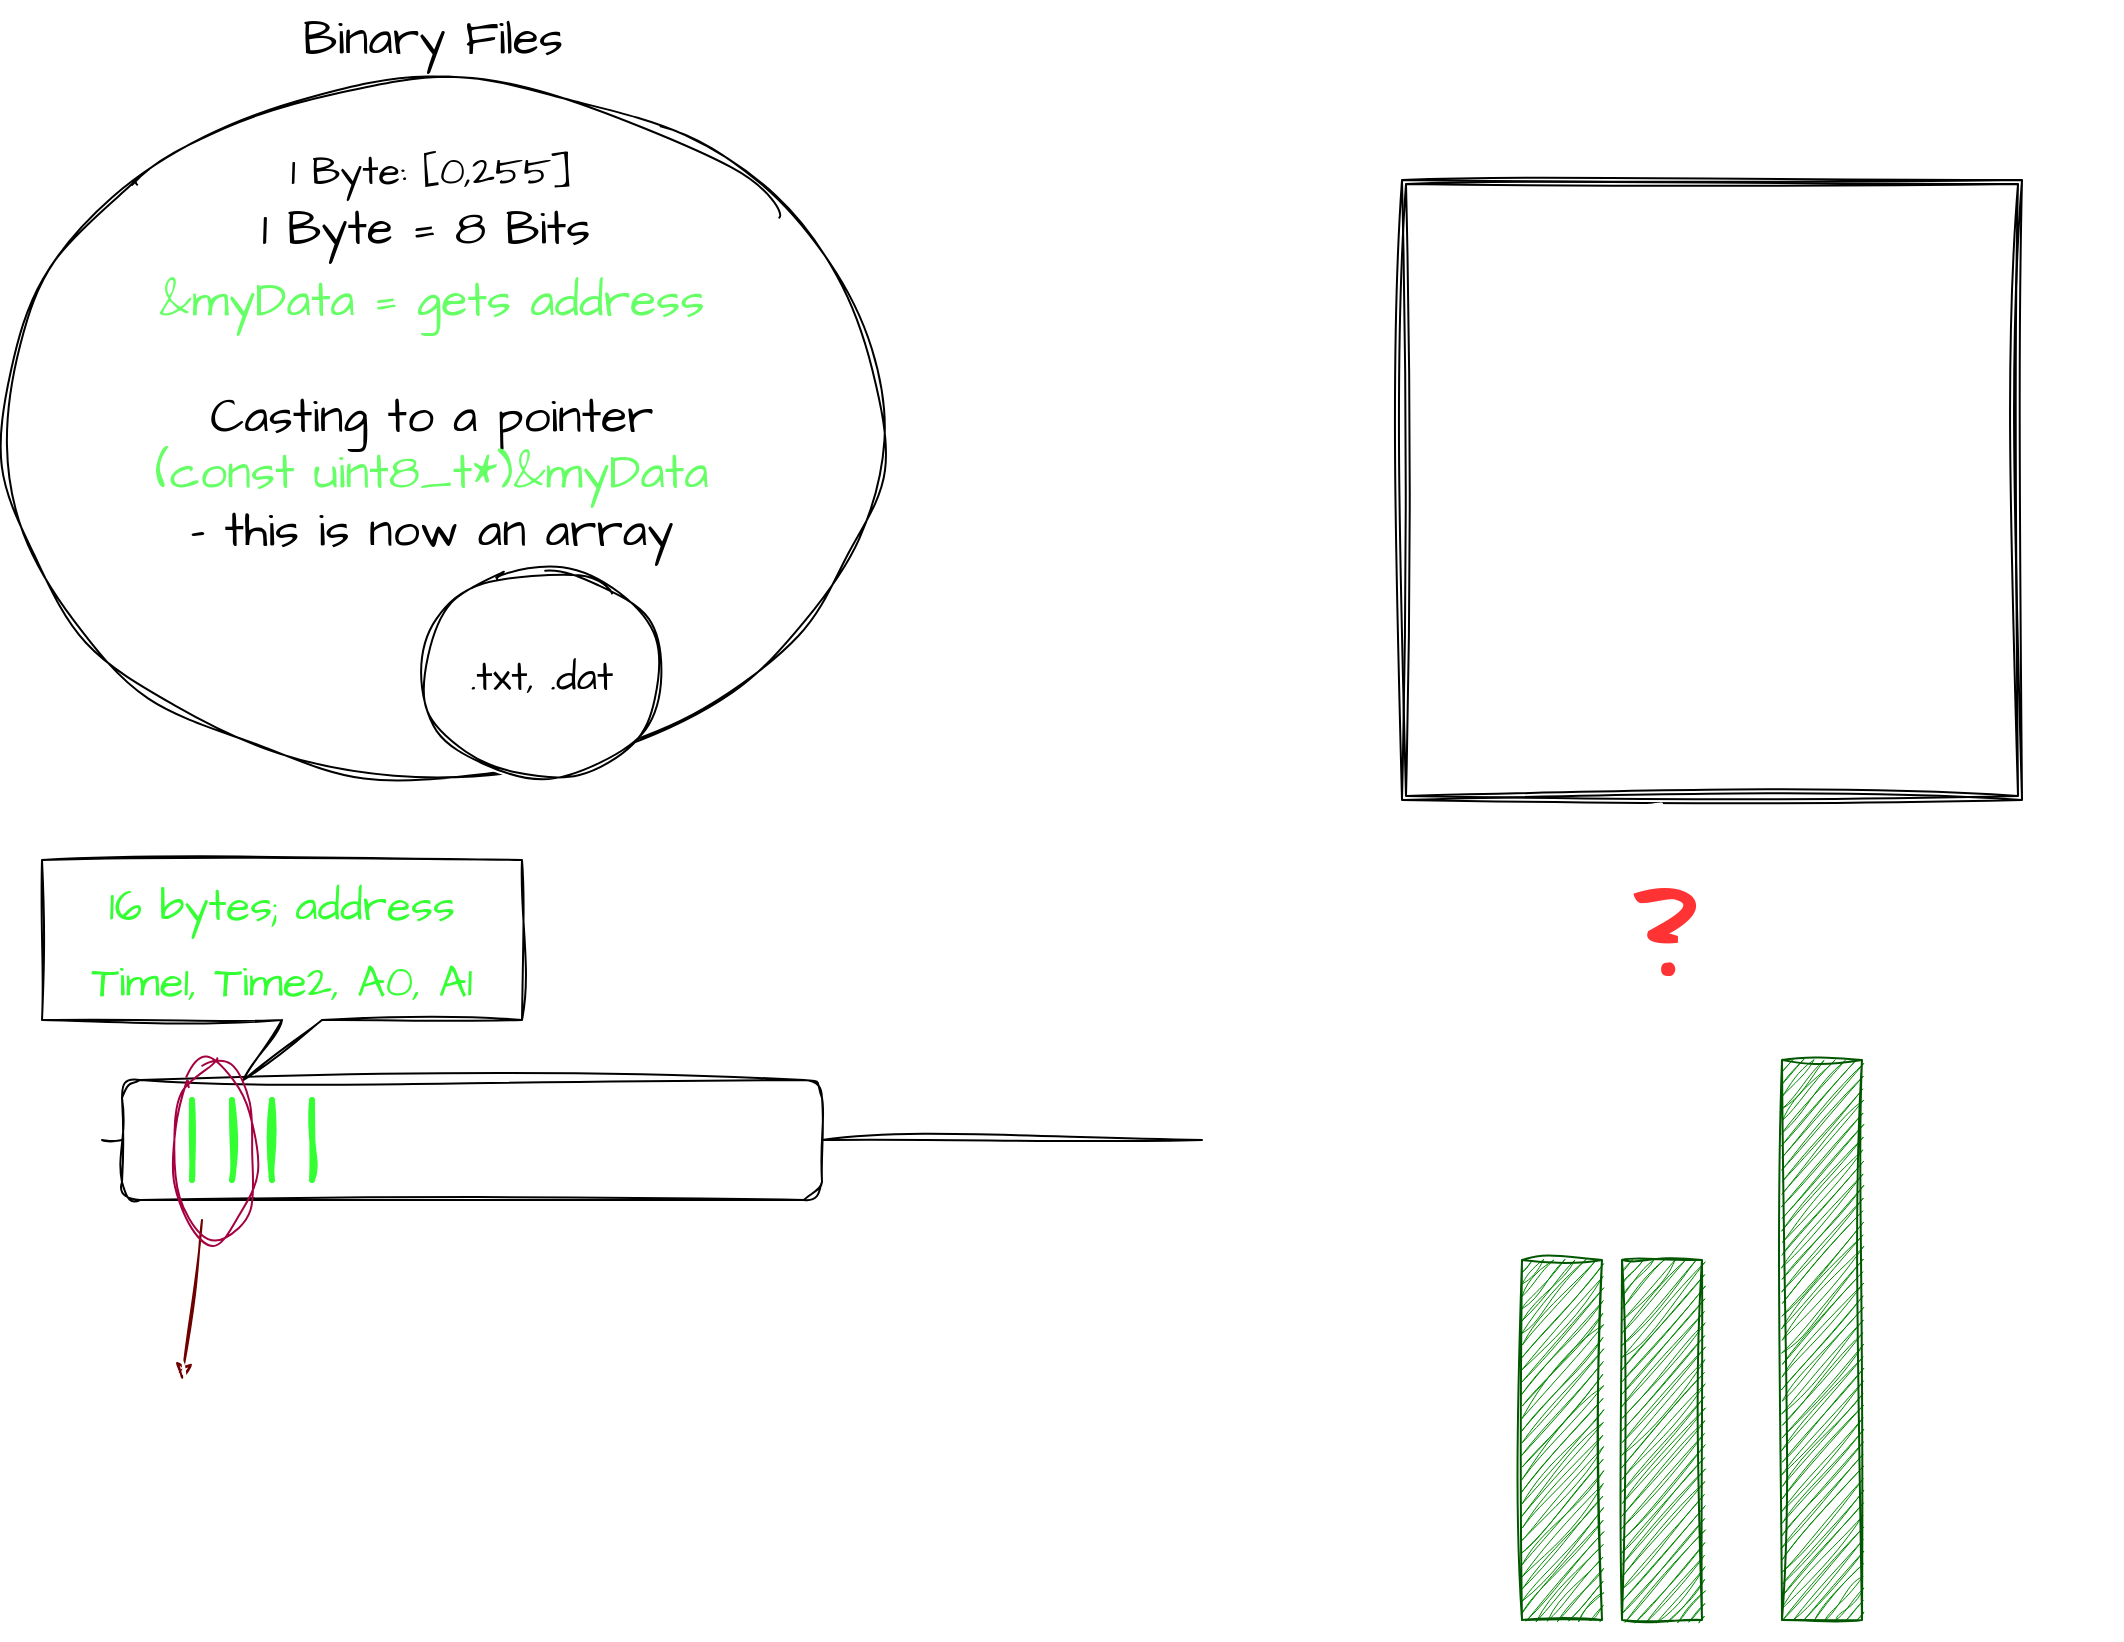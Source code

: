 <mxfile>
    <diagram id="RSmTBoeTnLUQExXN5EUj" name="Page-1">
        <mxGraphModel dx="1135" dy="818" grid="1" gridSize="10" guides="1" tooltips="1" connect="1" arrows="1" fold="1" page="1" pageScale="1" pageWidth="1100" pageHeight="850" math="0" shadow="0">
            <root>
                <mxCell id="0"/>
                <mxCell id="1" parent="0"/>
                <mxCell id="3" value="" style="ellipse;whiteSpace=wrap;html=1;sketch=1;hachureGap=4;jiggle=2;curveFitting=1;fontFamily=Architects Daughter;fontSource=https%3A%2F%2Ffonts.googleapis.com%2Fcss%3Ffamily%3DArchitects%2BDaughter;fontSize=20;" vertex="1" parent="1">
                    <mxGeometry x="20" y="70" width="440" height="350" as="geometry"/>
                </mxCell>
                <mxCell id="4" value=".txt, .dat" style="ellipse;whiteSpace=wrap;html=1;sketch=1;hachureGap=4;jiggle=2;curveFitting=1;fontFamily=Architects Daughter;fontSource=https%3A%2F%2Ffonts.googleapis.com%2Fcss%3Ffamily%3DArchitects%2BDaughter;fontSize=20;" vertex="1" parent="1">
                    <mxGeometry x="230" y="315" width="120" height="105" as="geometry"/>
                </mxCell>
                <mxCell id="2" value="&lt;font style=&quot;font-size: 24px;&quot;&gt;Binary Files&lt;/font&gt;" style="text;html=1;align=center;verticalAlign=middle;resizable=0;points=[];autosize=1;strokeColor=none;fillColor=none;fontSize=20;fontFamily=Architects Daughter;sketch=1;hachureGap=4;jiggle=2;curveFitting=1;fontSource=https%3A%2F%2Ffonts.googleapis.com%2Fcss%3Ffamily%3DArchitects%2BDaughter;" vertex="1" parent="1">
                    <mxGeometry x="160" y="30" width="150" height="40" as="geometry"/>
                </mxCell>
                <mxCell id="5" value="1 Byte: [0,255]" style="text;html=1;strokeColor=none;fillColor=none;align=center;verticalAlign=middle;whiteSpace=wrap;rounded=0;sketch=1;hachureGap=4;jiggle=2;curveFitting=1;fontFamily=Architects Daughter;fontSource=https%3A%2F%2Ffonts.googleapis.com%2Fcss%3Ffamily%3DArchitects%2BDaughter;fontSize=20;" vertex="1" parent="1">
                    <mxGeometry x="150" y="100" width="170" height="30" as="geometry"/>
                </mxCell>
                <mxCell id="6" value="1 Byte = 8 Bits" style="text;html=1;strokeColor=none;fillColor=none;align=center;verticalAlign=middle;whiteSpace=wrap;rounded=0;sketch=1;hachureGap=4;jiggle=2;curveFitting=1;fontFamily=Architects Daughter;fontSource=https%3A%2F%2Ffonts.googleapis.com%2Fcss%3Ffamily%3DArchitects%2BDaughter;fontSize=24;" vertex="1" parent="1">
                    <mxGeometry x="147" y="130" width="170" height="30" as="geometry"/>
                </mxCell>
                <mxCell id="7" value="&lt;font color=&quot;#66ff66&quot;&gt;&amp;amp;myData = gets address&lt;br&gt;&lt;/font&gt;&lt;br&gt;Casting to a pointer&lt;br&gt;&lt;font color=&quot;#66ff66&quot;&gt;(const uint8_t*)&amp;amp;myData&lt;br&gt;&lt;/font&gt;- this is now an array" style="text;html=1;strokeColor=none;fillColor=none;align=center;verticalAlign=top;whiteSpace=wrap;rounded=0;sketch=1;hachureGap=4;jiggle=2;curveFitting=1;fontFamily=Architects Daughter;fontSource=https%3A%2F%2Ffonts.googleapis.com%2Fcss%3Ffamily%3DArchitects%2BDaughter;fontSize=24;" vertex="1" parent="1">
                    <mxGeometry x="95" y="160" width="280" height="190" as="geometry"/>
                </mxCell>
                <mxCell id="9" value="" style="endArrow=none;html=1;sketch=1;hachureGap=4;jiggle=2;curveFitting=1;fontFamily=Architects Daughter;fontSource=https%3A%2F%2Ffonts.googleapis.com%2Fcss%3Ffamily%3DArchitects%2BDaughter;fontSize=24;fontColor=#66FF66;startArrow=none;" edge="1" parent="1" source="15">
                    <mxGeometry width="50" height="50" relative="1" as="geometry">
                        <mxPoint x="70" y="610" as="sourcePoint"/>
                        <mxPoint x="620" y="600" as="targetPoint"/>
                    </mxGeometry>
                </mxCell>
                <mxCell id="10" value="" style="endArrow=none;html=1;sketch=1;hachureGap=4;jiggle=2;curveFitting=1;fontFamily=Architects Daughter;fontSource=https%3A%2F%2Ffonts.googleapis.com%2Fcss%3Ffamily%3DArchitects%2BDaughter;fontSize=31;fontColor=#33FF33;strokeColor=#33FF33;strokeWidth=3;" edge="1" parent="1">
                    <mxGeometry width="50" height="50" relative="1" as="geometry">
                        <mxPoint x="135" y="620" as="sourcePoint"/>
                        <mxPoint x="135" y="580" as="targetPoint"/>
                    </mxGeometry>
                </mxCell>
                <mxCell id="11" value="" style="endArrow=none;html=1;sketch=1;hachureGap=4;jiggle=2;curveFitting=1;fontFamily=Architects Daughter;fontSource=https%3A%2F%2Ffonts.googleapis.com%2Fcss%3Ffamily%3DArchitects%2BDaughter;fontSize=31;fontColor=#33FF33;strokeColor=#33FF33;strokeWidth=3;" edge="1" parent="1">
                    <mxGeometry width="50" height="50" relative="1" as="geometry">
                        <mxPoint x="115" y="620" as="sourcePoint"/>
                        <mxPoint x="115" y="580" as="targetPoint"/>
                    </mxGeometry>
                </mxCell>
                <mxCell id="12" value="" style="endArrow=none;html=1;sketch=1;hachureGap=4;jiggle=2;curveFitting=1;fontFamily=Architects Daughter;fontSource=https%3A%2F%2Ffonts.googleapis.com%2Fcss%3Ffamily%3DArchitects%2BDaughter;fontSize=31;fontColor=#33FF33;strokeColor=#33FF33;strokeWidth=3;" edge="1" parent="1">
                    <mxGeometry width="50" height="50" relative="1" as="geometry">
                        <mxPoint x="155" y="620" as="sourcePoint"/>
                        <mxPoint x="155" y="580" as="targetPoint"/>
                    </mxGeometry>
                </mxCell>
                <mxCell id="13" value="" style="endArrow=none;html=1;sketch=1;hachureGap=4;jiggle=2;curveFitting=1;fontFamily=Architects Daughter;fontSource=https%3A%2F%2Ffonts.googleapis.com%2Fcss%3Ffamily%3DArchitects%2BDaughter;fontSize=31;fontColor=#33FF33;strokeColor=#33FF33;strokeWidth=3;" edge="1" parent="1">
                    <mxGeometry width="50" height="50" relative="1" as="geometry">
                        <mxPoint x="175" y="620" as="sourcePoint"/>
                        <mxPoint x="175" y="580" as="targetPoint"/>
                    </mxGeometry>
                </mxCell>
                <mxCell id="14" value="&lt;font style=&quot;font-size: 22px;&quot;&gt;16 bytes; address&lt;br&gt;Time1, Time2, A0, A1&lt;br&gt;&lt;/font&gt;" style="shape=callout;whiteSpace=wrap;html=1;perimeter=calloutPerimeter;sketch=1;hachureGap=4;jiggle=2;curveFitting=1;fontFamily=Architects Daughter;fontSource=https%3A%2F%2Ffonts.googleapis.com%2Fcss%3Ffamily%3DArchitects%2BDaughter;fontSize=31;fontColor=#33FF33;position2=0.42;" vertex="1" parent="1">
                    <mxGeometry x="40" y="460" width="240" height="110" as="geometry"/>
                </mxCell>
                <mxCell id="16" value="" style="endArrow=none;html=1;sketch=1;hachureGap=4;jiggle=2;curveFitting=1;fontFamily=Architects Daughter;fontSource=https%3A%2F%2Ffonts.googleapis.com%2Fcss%3Ffamily%3DArchitects%2BDaughter;fontSize=24;fontColor=#66FF66;" edge="1" parent="1" target="15">
                    <mxGeometry width="50" height="50" relative="1" as="geometry">
                        <mxPoint x="70" y="600" as="sourcePoint"/>
                        <mxPoint x="610" y="610" as="targetPoint"/>
                    </mxGeometry>
                </mxCell>
                <mxCell id="15" value="" style="rounded=1;whiteSpace=wrap;html=1;sketch=1;hachureGap=4;jiggle=2;curveFitting=1;fontFamily=Architects Daughter;fontSource=https%3A%2F%2Ffonts.googleapis.com%2Fcss%3Ffamily%3DArchitects%2BDaughter;fontSize=22;fontColor=#33FF33;fillColor=none;" vertex="1" parent="1">
                    <mxGeometry x="80" y="570" width="350" height="60" as="geometry"/>
                </mxCell>
                <mxCell id="17" value="512 bytes?" style="text;html=1;strokeColor=none;fillColor=none;align=center;verticalAlign=middle;whiteSpace=wrap;rounded=0;sketch=1;hachureGap=4;jiggle=2;curveFitting=1;fontFamily=Architects Daughter;fontSource=https%3A%2F%2Ffonts.googleapis.com%2Fcss%3Ffamily%3DArchitects%2BDaughter;fontSize=22;fontColor=#FFFFFF;" vertex="1" parent="1">
                    <mxGeometry x="190" y="640" width="120" height="30" as="geometry"/>
                </mxCell>
                <mxCell id="20" value="" style="endArrow=classic;html=1;sketch=1;hachureGap=4;jiggle=2;curveFitting=1;strokeColor=#FFFFFF;strokeWidth=3;fontFamily=Architects Daughter;fontSource=https%3A%2F%2Ffonts.googleapis.com%2Fcss%3Ffamily%3DArchitects%2BDaughter;fontSize=22;fontColor=#FFFFFF;" edge="1" parent="1">
                    <mxGeometry width="50" height="50" relative="1" as="geometry">
                        <mxPoint x="70" y="730" as="sourcePoint"/>
                        <mxPoint x="640" y="730" as="targetPoint"/>
                    </mxGeometry>
                </mxCell>
                <mxCell id="21" value="Time" style="text;strokeColor=none;fillColor=none;html=1;fontSize=24;fontStyle=1;verticalAlign=middle;align=center;sketch=1;hachureGap=4;jiggle=2;curveFitting=1;fontFamily=Architects Daughter;fontSource=https%3A%2F%2Ffonts.googleapis.com%2Fcss%3Ffamily%3DArchitects%2BDaughter;fontColor=#FFFFFF;" vertex="1" parent="1">
                    <mxGeometry x="980" y="810" width="100" height="40" as="geometry"/>
                </mxCell>
                <mxCell id="22" value="" style="endArrow=classic;html=1;sketch=1;hachureGap=4;jiggle=2;curveFitting=1;strokeColor=#6F0000;strokeWidth=1;fontFamily=Architects Daughter;fontSource=https%3A%2F%2Ffonts.googleapis.com%2Fcss%3Ffamily%3DArchitects%2BDaughter;fontSize=22;fontColor=#FFFFFF;fillColor=#a20025;" edge="1" parent="1">
                    <mxGeometry width="50" height="50" relative="1" as="geometry">
                        <mxPoint x="120" y="640" as="sourcePoint"/>
                        <mxPoint x="110" y="720" as="targetPoint"/>
                    </mxGeometry>
                </mxCell>
                <mxCell id="23" value="" style="ellipse;whiteSpace=wrap;html=1;sketch=1;hachureGap=4;jiggle=2;curveFitting=1;fontFamily=Architects Daughter;fontSource=https%3A%2F%2Ffonts.googleapis.com%2Fcss%3Ffamily%3DArchitects%2BDaughter;fontSize=22;fontColor=#ffffff;fillColor=none;strokeColor=#A50040;" vertex="1" parent="1">
                    <mxGeometry x="106" y="560" width="41" height="90" as="geometry"/>
                </mxCell>
                <mxCell id="24" value="" style="endArrow=none;html=1;sketch=1;hachureGap=4;jiggle=2;curveFitting=1;strokeColor=#FFFFFF;strokeWidth=1;fontFamily=Architects Daughter;fontSource=https%3A%2F%2Ffonts.googleapis.com%2Fcss%3Ffamily%3DArchitects%2BDaughter;fontSize=22;fontColor=#FFFFFF;" edge="1" parent="1">
                    <mxGeometry width="50" height="50" relative="1" as="geometry">
                        <mxPoint x="110" y="710" as="sourcePoint"/>
                        <mxPoint x="110" y="750" as="targetPoint"/>
                    </mxGeometry>
                </mxCell>
                <mxCell id="25" value="" style="endArrow=none;html=1;sketch=1;hachureGap=4;jiggle=2;curveFitting=1;strokeColor=#FFFFFF;strokeWidth=1;fontFamily=Architects Daughter;fontSource=https%3A%2F%2Ffonts.googleapis.com%2Fcss%3Ffamily%3DArchitects%2BDaughter;fontSize=22;fontColor=#FFFFFF;" edge="1" parent="1">
                    <mxGeometry width="50" height="50" relative="1" as="geometry">
                        <mxPoint x="147" y="710" as="sourcePoint"/>
                        <mxPoint x="147" y="750" as="targetPoint"/>
                    </mxGeometry>
                </mxCell>
                <mxCell id="26" value="" style="endArrow=none;html=1;sketch=1;hachureGap=4;jiggle=2;curveFitting=1;strokeColor=#FFFFFF;strokeWidth=1;fontFamily=Architects Daughter;fontSource=https%3A%2F%2Ffonts.googleapis.com%2Fcss%3Ffamily%3DArchitects%2BDaughter;fontSize=22;fontColor=#FFFFFF;" edge="1" parent="1">
                    <mxGeometry width="50" height="50" relative="1" as="geometry">
                        <mxPoint x="190" y="710" as="sourcePoint"/>
                        <mxPoint x="190" y="750" as="targetPoint"/>
                    </mxGeometry>
                </mxCell>
                <mxCell id="27" value="" style="endArrow=none;html=1;sketch=1;hachureGap=4;jiggle=2;curveFitting=1;strokeColor=#FFFFFF;strokeWidth=1;fontFamily=Architects Daughter;fontSource=https%3A%2F%2Ffonts.googleapis.com%2Fcss%3Ffamily%3DArchitects%2BDaughter;fontSize=22;fontColor=#FFFFFF;" edge="1" parent="1">
                    <mxGeometry width="50" height="50" relative="1" as="geometry">
                        <mxPoint x="230" y="710" as="sourcePoint"/>
                        <mxPoint x="230" y="750" as="targetPoint"/>
                    </mxGeometry>
                </mxCell>
                <mxCell id="28" value="" style="endArrow=classic;html=1;sketch=1;hachureGap=4;jiggle=2;curveFitting=1;strokeColor=#FFFFFF;strokeWidth=1;fontFamily=Architects Daughter;fontSource=https%3A%2F%2Ffonts.googleapis.com%2Fcss%3Ffamily%3DArchitects%2BDaughter;fontSize=22;fontColor=#FFFFFF;" edge="1" parent="1">
                    <mxGeometry width="50" height="50" relative="1" as="geometry">
                        <mxPoint x="760" y="840" as="sourcePoint"/>
                        <mxPoint x="760" y="600" as="targetPoint"/>
                    </mxGeometry>
                </mxCell>
                <mxCell id="29" value="" style="endArrow=classic;html=1;sketch=1;hachureGap=4;jiggle=2;curveFitting=1;strokeColor=#FFFFFF;strokeWidth=1;fontFamily=Architects Daughter;fontSource=https%3A%2F%2Ffonts.googleapis.com%2Fcss%3Ffamily%3DArchitects%2BDaughter;fontSize=22;fontColor=#FFFFFF;" edge="1" parent="1">
                    <mxGeometry width="50" height="50" relative="1" as="geometry">
                        <mxPoint x="760" y="840" as="sourcePoint"/>
                        <mxPoint x="1000" y="840" as="targetPoint"/>
                    </mxGeometry>
                </mxCell>
                <mxCell id="30" value="Time" style="text;strokeColor=none;fillColor=none;html=1;fontSize=24;fontStyle=1;verticalAlign=middle;align=center;sketch=1;hachureGap=4;jiggle=2;curveFitting=1;fontFamily=Architects Daughter;fontSource=https%3A%2F%2Ffonts.googleapis.com%2Fcss%3Ffamily%3DArchitects%2BDaughter;fontColor=#FFFFFF;" vertex="1" parent="1">
                    <mxGeometry x="540" y="750" width="100" height="40" as="geometry"/>
                </mxCell>
                <mxCell id="31" value="Bytes" style="text;strokeColor=none;fillColor=none;html=1;fontSize=24;fontStyle=1;verticalAlign=middle;align=center;sketch=1;hachureGap=4;jiggle=2;curveFitting=1;fontFamily=Architects Daughter;fontSource=https%3A%2F%2Ffonts.googleapis.com%2Fcss%3Ffamily%3DArchitects%2BDaughter;fontColor=#FFFFFF;" vertex="1" parent="1">
                    <mxGeometry x="720" y="555" width="90" height="45" as="geometry"/>
                </mxCell>
                <mxCell id="34" value="" style="rounded=0;whiteSpace=wrap;html=1;sketch=1;hachureGap=4;jiggle=2;curveFitting=1;fontFamily=Architects Daughter;fontSource=https%3A%2F%2Ffonts.googleapis.com%2Fcss%3Ffamily%3DArchitects%2BDaughter;fontSize=22;fontColor=#ffffff;fillColor=#008a00;strokeColor=#005700;" vertex="1" parent="1">
                    <mxGeometry x="780" y="660" width="40" height="180" as="geometry"/>
                </mxCell>
                <mxCell id="35" value="" style="rounded=0;whiteSpace=wrap;html=1;sketch=1;hachureGap=4;jiggle=2;curveFitting=1;fontFamily=Architects Daughter;fontSource=https%3A%2F%2Ffonts.googleapis.com%2Fcss%3Ffamily%3DArchitects%2BDaughter;fontSize=22;fontColor=#ffffff;fillColor=#008a00;strokeColor=#005700;" vertex="1" parent="1">
                    <mxGeometry x="830" y="660" width="40" height="180" as="geometry"/>
                </mxCell>
                <mxCell id="36" value="" style="rounded=0;whiteSpace=wrap;html=1;sketch=1;hachureGap=4;jiggle=2;curveFitting=1;fontFamily=Architects Daughter;fontSource=https%3A%2F%2Ffonts.googleapis.com%2Fcss%3Ffamily%3DArchitects%2BDaughter;fontSize=22;fontColor=#ffffff;fillColor=#008a00;strokeColor=#005700;" vertex="1" parent="1">
                    <mxGeometry x="910" y="560" width="40" height="280" as="geometry"/>
                </mxCell>
                <mxCell id="37" value="" style="shape=ext;double=1;whiteSpace=wrap;html=1;aspect=fixed;sketch=1;hachureGap=4;jiggle=2;curveFitting=1;fontFamily=Architects Daughter;fontSource=https%3A%2F%2Ffonts.googleapis.com%2Fcss%3Ffamily%3DArchitects%2BDaughter;fontSize=22;fontColor=#FFFFFF;fillColor=none;" vertex="1" parent="1">
                    <mxGeometry x="720" y="120" width="310" height="310" as="geometry"/>
                </mxCell>
                <mxCell id="38" value="time1 time2 A0 A1&amp;nbsp;&lt;br&gt;time1 time2 A0 A1&amp;nbsp;&lt;br&gt;.&lt;br&gt;.&lt;br&gt;.&lt;br&gt;addresses&amp;nbsp;&lt;br&gt;&lt;br&gt;where time is paried with an Analog adress not a chunk size&amp;nbsp;" style="text;html=1;strokeColor=none;fillColor=none;align=left;verticalAlign=top;whiteSpace=wrap;rounded=0;sketch=1;hachureGap=4;jiggle=2;curveFitting=1;fontFamily=Architects Daughter;fontSource=https%3A%2F%2Ffonts.googleapis.com%2Fcss%3Ffamily%3DArchitects%2BDaughter;fontSize=22;fontColor=#FFFFFF;" vertex="1" parent="1">
                    <mxGeometry x="735" y="150" width="275" height="280" as="geometry"/>
                </mxCell>
                <mxCell id="39" value="" style="shape=flexArrow;endArrow=classic;html=1;sketch=1;hachureGap=4;jiggle=2;curveFitting=1;strokeColor=#FFFFFF;strokeWidth=1;fontFamily=Architects Daughter;fontSource=https%3A%2F%2Ffonts.googleapis.com%2Fcss%3Ffamily%3DArchitects%2BDaughter;fontSize=22;fontColor=#FFFFFF;exitX=0.51;exitY=1.25;exitDx=0;exitDy=0;startArrow=none;exitPerimeter=0;" edge="1" parent="1" source="40">
                    <mxGeometry width="50" height="50" relative="1" as="geometry">
                        <mxPoint x="530" y="480" as="sourcePoint"/>
                        <mxPoint x="845" y="560" as="targetPoint"/>
                    </mxGeometry>
                </mxCell>
                <mxCell id="42" value="" style="shape=flexArrow;endArrow=none;html=1;sketch=1;hachureGap=4;jiggle=2;curveFitting=1;strokeColor=#FFFFFF;strokeWidth=1;fontFamily=Architects Daughter;fontSource=https%3A%2F%2Ffonts.googleapis.com%2Fcss%3Ffamily%3DArchitects%2BDaughter;fontSize=22;fontColor=#FFFFFF;exitX=0.403;exitY=1.006;exitDx=0;exitDy=0;exitPerimeter=0;" edge="1" parent="1" source="37">
                    <mxGeometry width="50" height="50" relative="1" as="geometry">
                        <mxPoint x="844.93" y="431.86" as="sourcePoint"/>
                        <mxPoint x="850" y="470" as="targetPoint"/>
                    </mxGeometry>
                </mxCell>
                <mxCell id="40" value="&lt;font color=&quot;#ff3333&quot; style=&quot;font-size: 60px;&quot;&gt;?&lt;/font&gt;" style="text;strokeColor=none;fillColor=none;html=1;fontSize=24;fontStyle=1;verticalAlign=middle;align=center;sketch=1;hachureGap=4;jiggle=2;curveFitting=1;fontFamily=Architects Daughter;fontSource=https%3A%2F%2Ffonts.googleapis.com%2Fcss%3Ffamily%3DArchitects%2BDaughter;fontColor=#FFFFFF;" vertex="1" parent="1">
                    <mxGeometry x="800" y="480" width="100" height="40" as="geometry"/>
                </mxCell>
                <mxCell id="43" value="" style="shape=flexArrow;endArrow=classic;html=1;sketch=1;hachureGap=4;jiggle=2;curveFitting=1;strokeColor=#FFFFFF;strokeWidth=1;fontFamily=Architects Daughter;fontSource=https%3A%2F%2Ffonts.googleapis.com%2Fcss%3Ffamily%3DArchitects%2BDaughter;fontSize=60;fontColor=#FF3333;" edge="1" parent="1">
                    <mxGeometry width="50" height="50" relative="1" as="geometry">
                        <mxPoint x="400" y="540" as="sourcePoint"/>
                        <mxPoint x="690" y="320" as="targetPoint"/>
                    </mxGeometry>
                </mxCell>
            </root>
        </mxGraphModel>
    </diagram>
</mxfile>